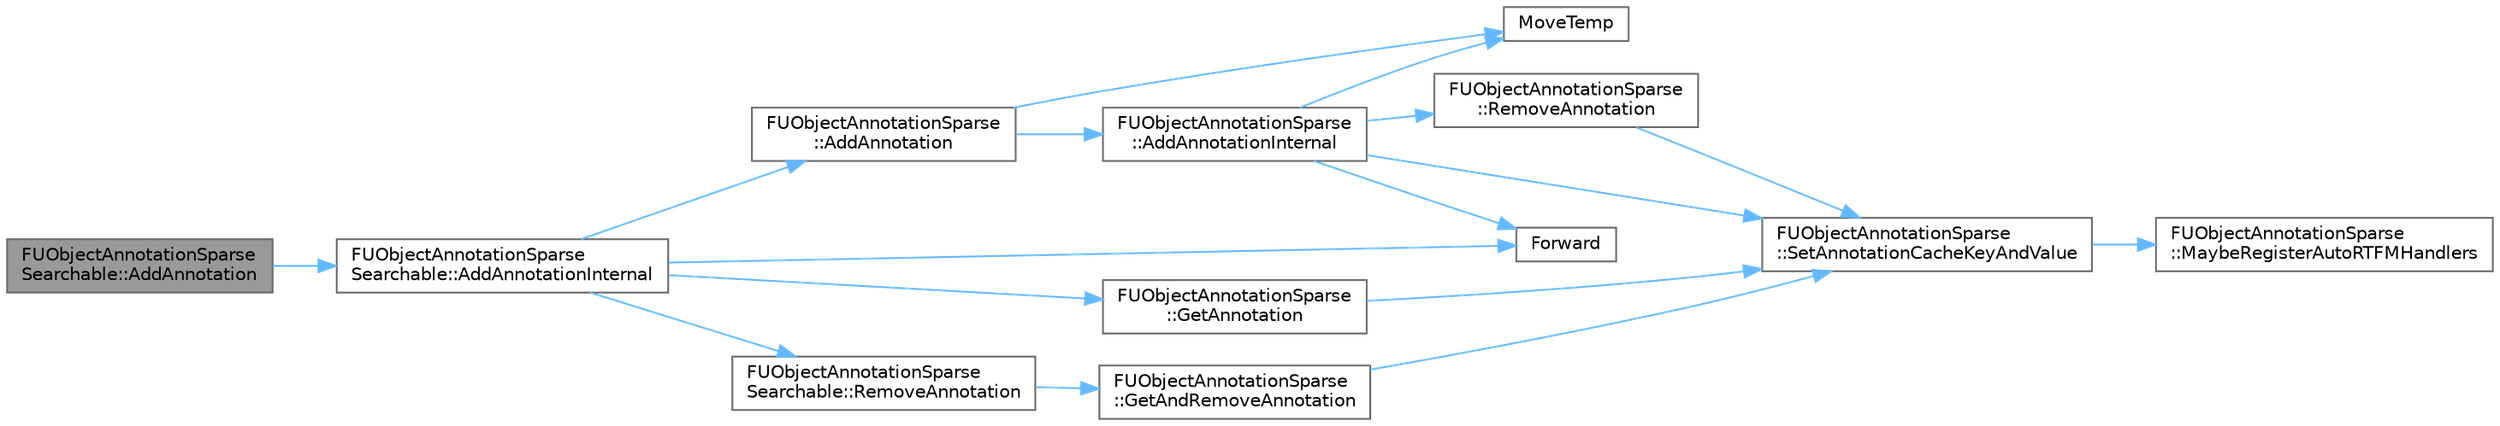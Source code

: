 digraph "FUObjectAnnotationSparseSearchable::AddAnnotation"
{
 // INTERACTIVE_SVG=YES
 // LATEX_PDF_SIZE
  bgcolor="transparent";
  edge [fontname=Helvetica,fontsize=10,labelfontname=Helvetica,labelfontsize=10];
  node [fontname=Helvetica,fontsize=10,shape=box,height=0.2,width=0.4];
  rankdir="LR";
  Node1 [id="Node000001",label="FUObjectAnnotationSparse\lSearchable::AddAnnotation",height=0.2,width=0.4,color="gray40", fillcolor="grey60", style="filled", fontcolor="black",tooltip="Add an annotation to the annotation list."];
  Node1 -> Node2 [id="edge1_Node000001_Node000002",color="steelblue1",style="solid",tooltip=" "];
  Node2 [id="Node000002",label="FUObjectAnnotationSparse\lSearchable::AddAnnotationInternal",height=0.2,width=0.4,color="grey40", fillcolor="white", style="filled",URL="$de/d0d/classFUObjectAnnotationSparseSearchable.html#a6aa96acb147f29caa2eedd6ed1b7a2f2",tooltip=" "];
  Node2 -> Node3 [id="edge2_Node000002_Node000003",color="steelblue1",style="solid",tooltip=" "];
  Node3 [id="Node000003",label="FUObjectAnnotationSparse\l::AddAnnotation",height=0.2,width=0.4,color="grey40", fillcolor="white", style="filled",URL="$d3/d28/classFUObjectAnnotationSparse.html#a9406e6d9fef61567f29bb356302b77db",tooltip="Add an annotation to the annotation list."];
  Node3 -> Node4 [id="edge3_Node000003_Node000004",color="steelblue1",style="solid",tooltip=" "];
  Node4 [id="Node000004",label="FUObjectAnnotationSparse\l::AddAnnotationInternal",height=0.2,width=0.4,color="grey40", fillcolor="white", style="filled",URL="$d3/d28/classFUObjectAnnotationSparse.html#a86afa5a36dad75ffe100ea6308defd93",tooltip=" "];
  Node4 -> Node5 [id="edge4_Node000004_Node000005",color="steelblue1",style="solid",tooltip=" "];
  Node5 [id="Node000005",label="Forward",height=0.2,width=0.4,color="grey40", fillcolor="white", style="filled",URL="$d4/d24/UnrealTemplate_8h.html#a68f280c1d561a8899a1e9e3ea8405d00",tooltip="Forward will cast a reference to an rvalue reference."];
  Node4 -> Node6 [id="edge5_Node000004_Node000006",color="steelblue1",style="solid",tooltip=" "];
  Node6 [id="Node000006",label="MoveTemp",height=0.2,width=0.4,color="grey40", fillcolor="white", style="filled",URL="$d4/d24/UnrealTemplate_8h.html#ad5e6c049aeb9c9115fec514ba581dbb6",tooltip="MoveTemp will cast a reference to an rvalue reference."];
  Node4 -> Node7 [id="edge6_Node000004_Node000007",color="steelblue1",style="solid",tooltip=" "];
  Node7 [id="Node000007",label="FUObjectAnnotationSparse\l::RemoveAnnotation",height=0.2,width=0.4,color="grey40", fillcolor="white", style="filled",URL="$d3/d28/classFUObjectAnnotationSparse.html#aaae3f2e23f0cf3ef0f157e1a00077537",tooltip="Removes an annotation from the annotation list."];
  Node7 -> Node8 [id="edge7_Node000007_Node000008",color="steelblue1",style="solid",tooltip=" "];
  Node8 [id="Node000008",label="FUObjectAnnotationSparse\l::SetAnnotationCacheKeyAndValue",height=0.2,width=0.4,color="grey40", fillcolor="white", style="filled",URL="$d3/d28/classFUObjectAnnotationSparse.html#afb7677bea5d011712a15f515d0ec86fb",tooltip=" "];
  Node8 -> Node9 [id="edge8_Node000008_Node000009",color="steelblue1",style="solid",tooltip=" "];
  Node9 [id="Node000009",label="FUObjectAnnotationSparse\l::MaybeRegisterAutoRTFMHandlers",height=0.2,width=0.4,color="grey40", fillcolor="white", style="filled",URL="$d3/d28/classFUObjectAnnotationSparse.html#a0022e0218eda7b092881626dd52de209",tooltip=" "];
  Node4 -> Node8 [id="edge9_Node000004_Node000008",color="steelblue1",style="solid",tooltip=" "];
  Node3 -> Node6 [id="edge10_Node000003_Node000006",color="steelblue1",style="solid",tooltip=" "];
  Node2 -> Node5 [id="edge11_Node000002_Node000005",color="steelblue1",style="solid",tooltip=" "];
  Node2 -> Node10 [id="edge12_Node000002_Node000010",color="steelblue1",style="solid",tooltip=" "];
  Node10 [id="Node000010",label="FUObjectAnnotationSparse\l::GetAnnotation",height=0.2,width=0.4,color="grey40", fillcolor="white", style="filled",URL="$d3/d28/classFUObjectAnnotationSparse.html#aacbc873178b8d20b9305e234d8778a4a",tooltip="Return the annotation associated with a uobject."];
  Node10 -> Node8 [id="edge13_Node000010_Node000008",color="steelblue1",style="solid",tooltip=" "];
  Node2 -> Node11 [id="edge14_Node000002_Node000011",color="steelblue1",style="solid",tooltip=" "];
  Node11 [id="Node000011",label="FUObjectAnnotationSparse\lSearchable::RemoveAnnotation",height=0.2,width=0.4,color="grey40", fillcolor="white", style="filled",URL="$de/d0d/classFUObjectAnnotationSparseSearchable.html#aa31ecc7b07c35ba7cf5b33ad99c9dae8",tooltip="Removes an annotation from the annotation list."];
  Node11 -> Node12 [id="edge15_Node000011_Node000012",color="steelblue1",style="solid",tooltip=" "];
  Node12 [id="Node000012",label="FUObjectAnnotationSparse\l::GetAndRemoveAnnotation",height=0.2,width=0.4,color="grey40", fillcolor="white", style="filled",URL="$d3/d28/classFUObjectAnnotationSparse.html#a14077c4920219681acd232387a631167",tooltip="Removes an annotation from the annotation list and returns the annotation if it had one."];
  Node12 -> Node8 [id="edge16_Node000012_Node000008",color="steelblue1",style="solid",tooltip=" "];
}
